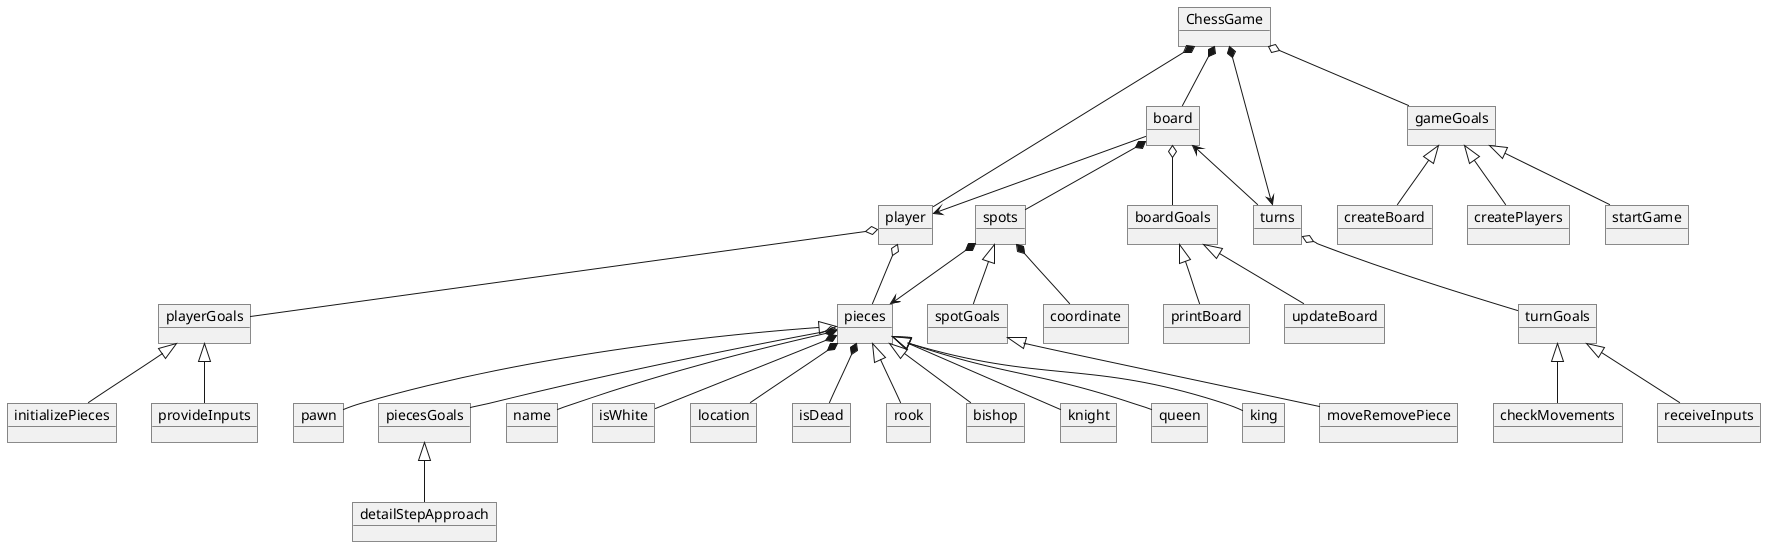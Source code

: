 @startuml ClassDiagram

object ChessGame
object board
object player
object spots
object coordinate
object pieces
object rook
object bishop
object knight
object queen
object king
object pawn
object turns

object turnGoals
object checkMovements
object receiveInputs

object piecesGoals
object detailStepApproach
object name
object isWhite
object location
object isDead

object playerGoals
object provideInputs
object initializePieces

object spotGoals
object moveRemovePiece

object boardGoals
object printBoard
object updateBoard

object gameGoals
object startGame
object createBoard
object createPlayers


ChessGame *-- player
ChessGame *--> turns
ChessGame o-- gameGoals
ChessGame *-- board

player o-- playerGoals
player o-- pieces

playerGoals <|-- provideInputs
playerGoals <|--initializePieces

board o-- boardGoals
board *-- spots
boardGoals <|-- printBoard
boardGoals <|-- updateBoard

spots *--> pieces
spots *-- coordinate
spots <|-- spotGoals
spotGoals <|-- moveRemovePiece

gameGoals <|-- createBoard
gameGoals <|-- startGame
gameGoals <|-- createPlayers

turns o-- turnGoals
turnGoals <|-- checkMovements
turnGoals <|-- receiveInputs

pieces *-- name
pieces *-- isWhite
pieces *-- location
pieces *-- isDead

pieces <|-- rook
pieces <|-- bishop
pieces <|-- knight
pieces <|-- queen
pieces <|-- king
pieces <|-- pawn

board <-- turns
board --> player

pieces o-- piecesGoals
piecesGoals <|-- detailStepApproach

@enduml